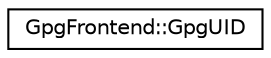 digraph "Graphical Class Hierarchy"
{
 // INTERACTIVE_SVG=YES
 // LATEX_PDF_SIZE
  edge [fontname="Helvetica",fontsize="10",labelfontname="Helvetica",labelfontsize="10"];
  node [fontname="Helvetica",fontsize="10",shape=record];
  rankdir="LR";
  Node0 [label="GpgFrontend::GpgUID",height=0.2,width=0.4,color="black", fillcolor="white", style="filled",URL="$classGpgFrontend_1_1GpgUID.html",tooltip=" "];
}
